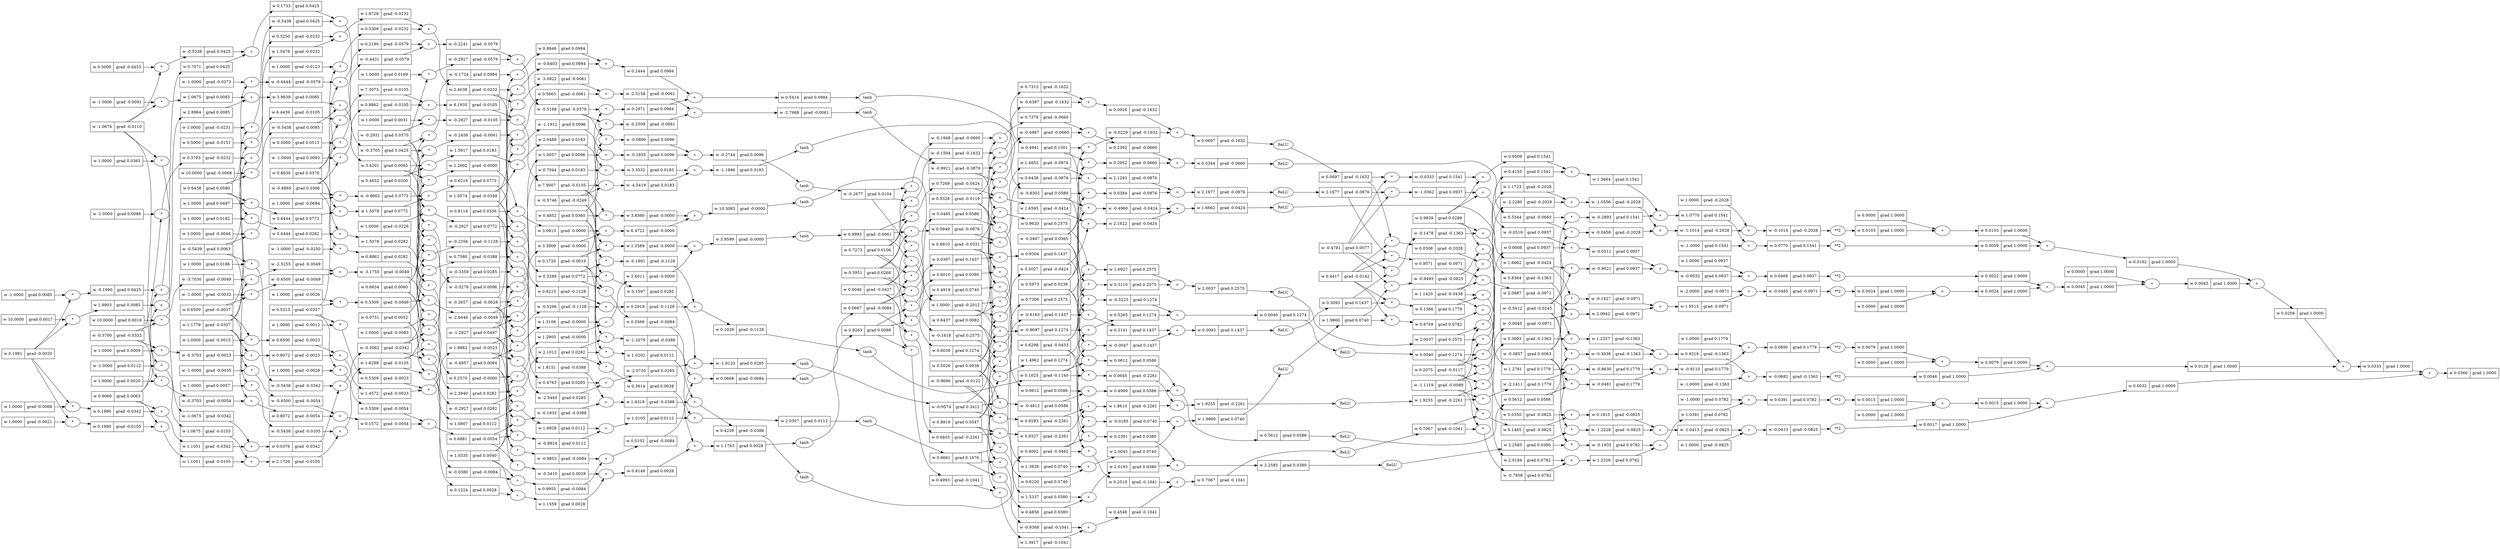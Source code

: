digraph {
	graph [rankdir=LR]
	2618411810928 [label="{ w 0.5026 | grad 0.0038 }" shape=record]
	2618411811072 [label="{ w 0.7273 | grad 0.0106 }" shape=record]
	2618411811216 [label="{ w 0.8919 | grad 0.0547 }" shape=record]
	2618415743424 [label="{ w 0.1025 | grad -0.1140 }" shape=record]
	"2618415743424tanh" [label=tanh]
	"2618415743424tanh" -> 2618415743424
	2618411811312 [label="{ w 0.6298 | grad -0.0433 }" shape=record]
	2618415743520 [label="{ w 1.9255 | grad -0.2261 }" shape=record]
	"2618415743520+" [label="+"]
	"2618415743520+" -> 2618415743520
	2618411811408 [label="{ w -0.9696 | grad -0.0122 }" shape=record]
	2618411811552 [label="{ w 0.6046 | grad -0.0427 }" shape=record]
	2618411811696 [label="{ w 0.8910 | grad -0.0331 }" shape=record]
	2618411811792 [label="{ w -0.0467 | grad 0.0365 }" shape=record]
	2618415744144 [label="{ w 0.5309 | grad -0.0023 }" shape=record]
	"2618415744144*" [label="*"]
	"2618415744144*" -> 2618415744144
	2618415285584 [label="{ w -0.2927 | grad -0.0105 }" shape=record]
	"2618415285584*" [label="*"]
	"2618415285584*" -> 2618415285584
	2618415744384 [label="{ w 1.0000 | grad -0.0015 }" shape=record]
	2618411812320 [label="{ w 0.6437 | grad 0.0082 }" shape=record]
	2618415744528 [label="{ w 0.0403 | grad -0.2261 }" shape=record]
	"2618415744528*" [label="*"]
	"2618415744528*" -> 2618415744528
	2618411812464 [label="{ w 0.5951 | grad 0.0268 }" shape=record]
	2618415744624 [label="{ w 0.0645 | grad -0.2261 }" shape=record]
	"2618415744624*" [label="*"]
	"2618415744624*" -> 2618415744624
	2618415285920 [label="{ w 1.0000 | grad 0.0031 }" shape=record]
	2618415744816 [label="{ w 1.0000 | grad 0.0009 }" shape=record]
	2618415286112 [label="{ w 10.0000 | grad 0.0017 }" shape=record]
	2618415286208 [label="{ w 1.9903 | grad 0.0085 }" shape=record]
	"2618415286208*" [label="*"]
	"2618415286208*" -> 2618415286208
	2618415744960 [label="{ w 1.0000 | grad -0.0012 }" shape=record]
	2618415286448 [label="{ w 2.8964 | grad 0.0085 }" shape=record]
	"2618415286448+" [label="+"]
	"2618415286448+" -> 2618415286448
	2618415745248 [label="{ w 1.5078 | grad 0.0772 }" shape=record]
	"2618415745248+" [label="+"]
	"2618415745248+" -> 2618415745248
	2618415745296 [label="{ w -0.3703 | grad -0.0023 }" shape=record]
	"2618415745296*" [label="*"]
	"2618415745296*" -> 2618415745296
	2618415286688 [label="{ w -1.0000 | grad -0.0091 }" shape=record]
	2618415286784 [label="{ w 1.0675 | grad 0.0085 }" shape=record]
	"2618415286784*" [label="*"]
	"2618415286784*" -> 2618415286784
	2618415745632 [label="{ w 0.3093 | grad 0.1437 }" shape=record]
	"2618415745632ReLU" [label=ReLU]
	"2618415745632ReLU" -> 2618415745632
	2618415287024 [label="{ w 3.9639 | grad 0.0085 }" shape=record]
	"2618415287024+" [label="+"]
	"2618415287024+" -> 2618415287024
	2618411813664 [label="{ w 1.0574 | grad -0.0349 }" shape=record]
	2618411813760 [label="{ w -0.5746 | grad -0.0249 }" shape=record]
	2618411813856 [label="{ w -0.2657 | grad -0.0628 }" shape=record]
	2618415287264 [label="{ w 1.0000 | grad -0.0046 }" shape=record]
	2618415287360 [label="{ w -0.5438 | grad 0.0085 }" shape=record]
	"2618415287360*" [label="*"]
	"2618415287360*" -> 2618415287360
	2618411814000 [label="{ w 0.4652 | grad 0.0200 }" shape=record]
	2618411814144 [label="{ w 0.8118 | grad 0.0336 }" shape=record]
	2618415746304 [label="{ w 0.1990 | grad -0.0342 }" shape=record]
	"2618415746304*" [label="*"]
	"2618415746304*" -> 2618415746304
	2618415287648 [label="{ w 7.9007 | grad -0.0105 }" shape=record]
	"2618415287648+" [label="+"]
	"2618415287648+" -> 2618415287648
	2618411814240 [label="{ w 0.4852 | grad 0.0360 }" shape=record]
	2618411814336 [label="{ w -1.2827 | grad 0.0497 }" shape=record]
	2618415287744 [label="{ w -0.1427 | grad -0.0971 }" shape=record]
	"2618415287744*" [label="*"]
	"2618415287744*" -> 2618415287744
	2618415746544 [label="{ w 0.6881 | grad -0.0054 }" shape=record]
	"2618415746544+" [label="+"]
	"2618415746544+" -> 2618415746544
	2618411814480 [label="{ w 0.6634 | grad 0.0060 }" shape=record]
	2618415746736 [label="{ w 2.1012 | grad 0.0282 }" shape=record]
	"2618415746736+" [label="+"]
	"2618415746736+" -> 2618415746736
	2618411814624 [label="{ w 1.0335 | grad 0.0040 }" shape=record]
	2618415288080 [label="{ w 2.0942 | grad -0.0971 }" shape=record]
	"2618415288080+" [label="+"]
	"2618415288080+" -> 2618415288080
	2618411814720 [label="{ w 0.1720 | grad -0.0019 }" shape=record]
	2618411814816 [label="{ w -0.4957 | grad 0.0084 }" shape=record]
	2618415288368 [label="{ w -0.0045 | grad -0.0971 }" shape=record]
	"2618415288368*" [label="*"]
	"2618415288368*" -> 2618415288368
	2618415747168 [label="{ w 0.3141 | grad 0.1437 }" shape=record]
	"2618415747168+" [label="+"]
	"2618415747168+" -> 2618415747168
	2618415747312 [label="{ w -1.0675 | grad -0.0342 }" shape=record]
	"2618415747312*" [label="*"]
	"2618415747312*" -> 2618415747312
	2618415288704 [label="{ w 2.0987 | grad -0.0971 }" shape=record]
	"2618415288704+" [label="+"]
	"2618415288704+" -> 2618415288704
	2618415747456 [label="{ w 1.1051 | grad -0.0342 }" shape=record]
	"2618415747456+" [label="+"]
	"2618415747456+" -> 2618415747456
	2618415747696 [label="{ w -0.9853 | grad -0.0084 }" shape=record]
	"2618415747696*" [label="*"]
	"2618415747696*" -> 2618415747696
	2618415289088 [label="{ w 0.9571 | grad -0.0971 }" shape=record]
	"2618415289088*" [label="*"]
	"2618415289088*" -> 2618415289088
	2618415747840 [label="{ w 1.5078 | grad 0.0282 }" shape=record]
	"2618415747840+" [label="+"]
	"2618415747840+" -> 2618415747840
	2618415289136 [label="{ w 0.2919 | grad -0.1128 }" shape=record]
	"2618415289136+" [label="+"]
	"2618415289136+" -> 2618415289136
	2618411815824 [label="{ w 0.1991 | grad -0.0020 }" shape=record]
	2618415780752 [label="{ w 0.0162 | grad 1.0000 }" shape=record]
	"2618415780752+" [label="+"]
	"2618415780752+" -> 2618415780752
	2618415748080 [label="{ w 0.9955 | grad -0.0084 }" shape=record]
	"2618415748080+" [label="+"]
	"2618415748080+" -> 2618415748080
	2618415780848 [label="{ w 1.0000 | grad 0.1779 }" shape=record]
	2618411815968 [label="{ w -1.0674 | grad -0.0110 }" shape=record]
	2618415780896 [label="{ w 0.0079 | grad 1.0000 }" shape=record]
	"2618415780896**2" [label="**2"]
	"2618415780896**2" -> 2618415780896
	2618415977600 [label="{ w 0.5309 | grad -0.0049 }" shape=record]
	"2618415977600*" [label="*"]
	"2618415977600*" -> 2618415977600
	2618411816064 [label="{ w -0.5439 | grad 0.0063 }" shape=record]
	2618415977648 [label="{ w 1.0000 | grad -0.0026 }" shape=record]
	2618415977792 [label="{ w 7.3073 | grad -0.0105 }" shape=record]
	"2618415977792+" [label="+"]
	"2618415977792+" -> 2618415977792
	2618415781280 [label="{ w -0.1014 | grad -0.2028 }" shape=record]
	"2618415781280+" [label="+"]
	"2618415781280+" -> 2618415781280
	2618415289760 [label="{ w -0.1594 | grad -0.1632 }" shape=record]
	"2618415289760*" [label="*"]
	"2618415289760*" -> 2618415289760
	2618415781328 [label="{ w 0.0045 | grad 1.0000 }" shape=record]
	"2618415781328+" [label="+"]
	"2618415781328+" -> 2618415781328
	2618415289856 [label="{ w 0.7313 | grad -0.1632 }" shape=record]
	"2618415289856+" [label="+"]
	"2618415289856+" -> 2618415289856
	2618415289904 [label="{ w -0.1891 | grad -0.1128 }" shape=record]
	"2618415289904*" [label="*"]
	"2618415289904*" -> 2618415289904
	2618415781520 [label="{ w 1.0000 | grad -0.2028 }" shape=record]
	2618415978176 [label="{ w -0.6500 | grad -0.0049 }" shape=record]
	"2618415978176*" [label="*"]
	"2618415978176*" -> 2618415978176
	2618415290192 [label="{ w -0.6387 | grad -0.1632 }" shape=record]
	"2618415290192*" [label="*"]
	"2618415290192*" -> 2618415290192
	2618415781760 [label="{ w 1.0391 | grad 0.0782 }" shape=record]
	"2618415781760+" [label="+"]
	"2618415781760+" -> 2618415781760
	2618415978416 [label="{ w 10.0000 | grad -0.0068 }" shape=record]
	2618415290288 [label="{ w 0.0926 | grad -0.1632 }" shape=record]
	"2618415290288+" [label="+"]
	"2618415290288+" -> 2618415290288
	2618415978464 [label="{ w -1.0000 | grad -0.0032 }" shape=record]
	2618415749136 [label="{ w -0.5062 | grad -0.0342 }" shape=record]
	"2618415749136+" [label="+"]
	"2618415749136+" -> 2618415749136
	2618415781904 [label="{ w -0.9493 | grad -0.0825 }" shape=record]
	"2618415781904*" [label="*"]
	"2618415781904*" -> 2618415781904
	2618415749184 [label="{ w 1.0000 | grad -0.0083 }" shape=record]
	2618415978752 [label="{ w 6.4439 | grad -0.0105 }" shape=record]
	"2618415978752*" [label="*"]
	"2618415978752*" -> 2618415978752
	2618415978848 [label="{ w -2.6446 | grad -0.0049 }" shape=record]
	"2618415978848+" [label="+"]
	"2618415978848+" -> 2618415978848
	2618415749568 [label="{ w 1.0000 | grad 0.0365 }" shape=record]
	2618415978992 [label="{ w 0.8862 | grad -0.0105 }" shape=record]
	"2618415978992*" [label="*"]
	"2618415978992*" -> 2618415978992
	2618415782384 [label="{ w 0.1815 | grad -0.0825 }" shape=record]
	"2618415782384+" [label="+"]
	"2618415782384+" -> 2618415782384
	2618415290912 [label="{ w -0.0229 | grad -0.1632 }" shape=record]
	"2618415290912*" [label="*"]
	"2618415290912*" -> 2618415290912
	2618415749664 [label="{ w 0.3614 | grad 0.0028 }" shape=record]
	"2618415749664*" [label="*"]
	"2618415749664*" -> 2618415749664
	2618415979088 [label="{ w -1.0000 | grad 0.0093 }" shape=record]
	2618415291008 [label="{ w 0.0697 | grad -0.1632 }" shape=record]
	"2618415291008+" [label="+"]
	"2618415291008+" -> 2618415291008
	2618415782528 [label="{ w 0.0000 | grad 1.0000 }" shape=record]
	2618415291152 [label="{ w 0.0697 | grad -0.1632 }" shape=record]
	"2618415291152ReLU" [label=ReLU]
	"2618415291152ReLU" -> 2618415291152
	2618415291344 [label="{ w 0.2570 | grad -0.0000 }" shape=record]
	"2618415291344*" [label="*"]
	"2618415291344*" -> 2618415291344
	2618415782864 [label="{ w 0.0000 | grad 1.0000 }" shape=record]
	2618415750096 [label="{ w 0.1224 | grad 0.0028 }" shape=record]
	"2618415750096*" [label="*"]
	"2618415750096*" -> 2618415750096
	2618415782960 [label="{ w -1.0000 | grad 0.1541 }" shape=record]
	2618415291584 [label="{ w 1.2905 | grad -0.0000 }" shape=record]
	"2618415291584+" [label="+"]
	"2618415291584+" -> 2618415291584
	2618415783296 [label="{ w 0.0103 | grad 1.0000 }" shape=record]
	"2618415783296+" [label="+"]
	"2618415783296+" -> 2618415783296
	2618415291824 [label="{ w 1.3106 | grad -0.0000 }" shape=record]
	"2618415291824*" [label="*"]
	"2618415291824*" -> 2618415291824
	2618415783344 [label="{ w 0.0103 | grad 1.0000 }" shape=record]
	"2618415783344**2" [label="**2"]
	"2618415783344**2" -> 2618415783344
	2618415750576 [label="{ w 1.0000 | grad -0.0684 }" shape=record]
	2618415750768 [label="{ w 0.3289 | grad 0.0772 }" shape=record]
	"2618415750768+" [label="+"]
	"2618415750768+" -> 2618415750768
	2618415292064 [label="{ w 2.6011 | grad -0.0000 }" shape=record]
	"2618415292064+" [label="+"]
	"2618415292064+" -> 2618415292064
	2618415783584 [label="{ w -0.7858 | grad 0.0782 }" shape=record]
	"2618415783584*" [label="*"]
	"2618415783584*" -> 2618415783584
	2618415750912 [label="{ w -1.0000 | grad -0.0250 }" shape=record]
	2618415783728 [label="{ w -0.1935 | grad 0.0782 }" shape=record]
	"2618415783728*" [label="*"]
	"2618415783728*" -> 2618415783728
	2618415292304 [label="{ w 1.3589 | grad -0.0000 }" shape=record]
	"2618415292304*" [label="*"]
	"2618415292304*" -> 2618415292304
	2618415751056 [label="{ w 0.8862 | grad 0.0282 }" shape=record]
	"2618415751056*" [label="*"]
	"2618415751056*" -> 2618415751056
	2618415783920 [label="{ w 1.2326 | grad 0.0782 }" shape=record]
	"2618415783920+" [label="+"]
	"2618415783920+" -> 2618415783920
	2618415292544 [label="{ w 3.9599 | grad -0.0000 }" shape=record]
	"2618415292544+" [label="+"]
	"2618415292544+" -> 2618415292544
	2618415784112 [label="{ w 0.1465 | grad -0.0825 }" shape=record]
	"2618415784112*" [label="*"]
	"2618415784112*" -> 2618415784112
	2618415292688 [label="{ w 0.9993 | grad -0.0061 }" shape=record]
	"2618415292688tanh" [label=tanh]
	"2618415292688tanh" -> 2618415292688
	2618415751440 [label="{ w -0.3410 | grad 0.0028 }" shape=record]
	"2618415751440*" [label="*"]
	"2618415751440*" -> 2618415751440
	2618415751584 [label="{ w 1.0000 | grad -0.0068 }" shape=record]
	2618415751680 [label="{ w -0.0047 | grad 0.1437 }" shape=record]
	"2618415751680*" [label="*"]
	"2618415751680*" -> 2618415751680
	2618415293024 [label="{ w 2.2692 | grad -0.0000 }" shape=record]
	"2618415293024*" [label="*"]
	"2618415293024*" -> 2618415293024
	2618415751824 [label="{ w 0.9283 | grad -0.2261 }" shape=record]
	"2618415751824*" [label="*"]
	"2618415751824*" -> 2618415751824
	2618415751968 [label="{ w 0.6500 | grad -0.0023 }" shape=record]
	"2618415751968*" [label="*"]
	"2618415751968*" -> 2618415751968
	2618415293264 [label="{ w 3.0813 | grad -0.0000 }" shape=record]
	"2618415293264+" [label="+"]
	"2618415293264+" -> 2618415293264
	2618415752112 [label="{ w 0.8072 | grad -0.0023 }" shape=record]
	"2618415752112+" [label="+"]
	"2618415752112+" -> 2618415752112
	2618415293504 [label="{ w 3.3909 | grad -0.0000 }" shape=record]
	"2618415293504*" [label="*"]
	"2618415293504*" -> 2618415293504
	2618415293744 [label="{ w 6.4722 | grad -0.0000 }" shape=record]
	"2618415293744+" [label="+"]
	"2618415293744+" -> 2618415293744
	2618415293984 [label="{ w 3.8360 | grad -0.0000 }" shape=record]
	"2618415293984*" [label="*"]
	"2618415293984*" -> 2618415293984
	2618415294224 [label="{ w 10.3083 | grad -0.0000 }" shape=record]
	"2618415294224+" [label="+"]
	"2618415294224+" -> 2618415294224
	2618415753024 [label="{ w 0.9327 | grad -0.2261 }" shape=record]
	"2618415753024+" [label="+"]
	"2618415753024+" -> 2618415753024
	2618415294368 [label="{ w 1.0000 | grad -0.2012 }" shape=record]
	"2618415294368tanh" [label=tanh]
	"2618415294368tanh" -> 2618415294368
	2618415753312 [label="{ w 0.0102 | grad -0.0084 }" shape=record]
	"2618415753312+" [label="+"]
	"2618415753312+" -> 2618415753312
	2618415294704 [label="{ w 1.5917 | grad 0.0183 }" shape=record]
	"2618415294704*" [label="*"]
	"2618415294704*" -> 2618415294704
	2618415753456 [label="{ w -0.8862 | grad 0.0772 }" shape=record]
	"2618415753456*" [label="*"]
	"2618415753456*" -> 2618415753456
	2618415753552 [label="{ w 0.1028 | grad -0.1128 }" shape=record]
	"2618415753552+" [label="+"]
	"2618415753552+" -> 2618415753552
	2618415294944 [label="{ w 2.6488 | grad 0.0183 }" shape=record]
	"2618415294944+" [label="+"]
	"2618415294944+" -> 2618415294944
	2618415983120 [label="{ w 8.1935 | grad -0.0105 }" shape=record]
	"2618415983120+" [label="+"]
	"2618415983120+" -> 2618415983120
	2618415753744 [label="{ w 0.0376 | grad -0.0342 }" shape=record]
	"2618415753744+" [label="+"]
	"2618415753744+" -> 2618415753744
	2618415753888 [label="{ w 1.0000 | grad 0.0497 }" shape=record]
	2618415295184 [label="{ w 0.7044 | grad 0.0183 }" shape=record]
	"2618415295184*" [label="*"]
	"2618415295184*" -> 2618415295184
	2618415754080 [label="{ w 1.0000 | grad -0.0226 }" shape=record]
	2618415754128 [label="{ w -0.5438 | grad -0.0342 }" shape=record]
	"2618415754128*" [label="*"]
	"2618415754128*" -> 2618415754128
	2618415295424 [label="{ w 3.3532 | grad 0.0183 }" shape=record]
	"2618415295424+" [label="+"]
	"2618415295424+" -> 2618415295424
	2618415983696 [label="{ w -3.7030 | grad -0.0049 }" shape=record]
	"2618415983696*" [label="*"]
	"2618415983696*" -> 2618415983696
	2618415295664 [label="{ w -4.5419 | grad 0.0183 }" shape=record]
	"2618415295664*" [label="*"]
	"2618415295664*" -> 2618415295664
	2618411822304 [label="{ w 0.9060 | grad 0.0063 }" shape=record]
	2618415754512 [label="{ w -0.6163 | grad 0.1437 }" shape=record]
	"2618415754512*" [label="*"]
	"2618415754512*" -> 2618415754512
	2618411822448 [label="{ w -0.3700 | grad -0.0332 }" shape=record]
	2618415754608 [label="{ w 1.4572 | grad -0.0023 }" shape=record]
	"2618415754608+" [label="+"]
	"2618415754608+" -> 2618415754608
	2618415295904 [label="{ w -1.1886 | grad 0.0183 }" shape=record]
	"2618415295904+" [label="+"]
	"2618415295904+" -> 2618415295904
	2618415754656 [label="{ w -0.2927 | grad 0.0772 }" shape=record]
	"2618415754656*" [label="*"]
	"2618415754656*" -> 2618415754656
	2618415754704 [label="{ w 0.6444 | grad 0.0772 }" shape=record]
	"2618415754704*" [label="*"]
	"2618415754704*" -> 2618415754704
	2618411822592 [label="{ w 0.6500 | grad -0.0037 }" shape=record]
	2618415296048 [label="{ w -0.8302 | grad 0.0589 }" shape=record]
	"2618415296048tanh" [label=tanh]
	"2618415296048tanh" -> 2618415296048
	2618415754800 [label="{ w 1.0000 | grad 0.0186 }" shape=record]
	2618411822688 [label="{ w 0.5313 | grad -0.0357 }" shape=record]
	2618411822784 [label="{ w 1.1779 | grad -0.0357 }" shape=record]
	2618415984368 [label="{ w -2.5255 | grad -0.0049 }" shape=record]
	"2618415984368+" [label="+"]
	"2618415984368+" -> 2618415984368
	2618415296288 [label="{ w 2.0045 | grad 0.0740 }" shape=record]
	"2618415296288+" [label="+"]
	"2618415296288+" -> 2618415296288
	2618411822928 [label="{ w 0.6438 | grad 0.0580 }" shape=record]
	2618415984512 [label="{ w -3.1755 | grad -0.0049 }" shape=record]
	"2618415984512+" [label="+"]
	"2618415984512+" -> 2618415984512
	2618411823072 [label="{ w -0.8865 | grad 0.0306 }" shape=record]
	2618411823168 [label="{ w -0.2931 | grad 0.0370 }" shape=record]
	2618415984752 [label="{ w 10.0000 | grad 0.0018 }" shape=record]
	2618415296624 [label="{ w 1.9860 | grad 0.0740 }" shape=record]
	"2618415296624ReLU" [label=ReLU]
	"2618415296624ReLU" -> 2618415296624
	2618411823264 [label="{ w 0.8630 | grad 0.0370 }" shape=record]
	2618415755424 [label="{ w -0.2927 | grad 0.0282 }" shape=record]
	"2618415755424*" [label="*"]
	"2618415755424*" -> 2618415755424
	2618415296720 [label="{ w 0.4993 | grad -0.1041 }" shape=record]
	"2618415296720*" [label="*"]
	"2618415296720*" -> 2618415296720
	2618415755568 [label="{ w 1.1559 | grad 0.0028 }" shape=record]
	"2618415755568+" [label="+"]
	"2618415755568+" -> 2618415755568
	2618415984992 [label="{ w 3.4201 | grad 0.0085 }" shape=record]
	"2618415984992+" [label="+"]
	"2618415984992+" -> 2618415984992
	2618415296960 [label="{ w 0.4548 | grad -0.1041 }" shape=record]
	"2618415296960+" [label="+"]
	"2618415296960+" -> 2618415296960
	2618415297200 [label="{ w 0.2519 | grad -0.1041 }" shape=record]
	"2618415297200*" [label="*"]
	"2618415297200*" -> 2618415297200
	2618415756144 [label="{ w -0.0380 | grad -0.0084 }" shape=record]
	"2618415756144*" [label="*"]
	"2618415756144*" -> 2618415756144
	2618415756240 [label="{ w 0.8149 | grad 0.0028 }" shape=record]
	"2618415756240+" [label="+"]
	"2618415756240+" -> 2618415756240
	2618415789248 [label="{ w 0.2391 | grad 0.0380 }" shape=record]
	"2618415789248*" [label="*"]
	"2618415789248*" -> 2618415789248
	2618415756528 [label="{ w 1.9882 | grad -0.0023 }" shape=record]
	"2618415756528+" [label="+"]
	"2618415756528+" -> 2618415756528
	2618415297776 [label="{ w 1.5337 | grad 0.0380 }" shape=record]
	"2618415297776+" [label="+"]
	"2618415297776+" -> 2618415297776
	2618411824464 [label="{ w 0.0751 | grad 0.0052 }" shape=record]
	2618415297968 [label="{ w 0.6220 | grad 0.0740 }" shape=record]
	"2618415297968*" [label="*"]
	"2618415297968*" -> 2618415297968
	2618415789536 [label="{ w -1.0000 | grad -0.1363 }" shape=record]
	2618415756816 [label="{ w 0.6216 | grad 0.0772 }" shape=record]
	"2618415756816+" [label="+"]
	"2618415756816+" -> 2618415756816
	2618415756864 [label="{ w 1.8610 | grad -0.2261 }" shape=record]
	"2618415756864+" [label="+"]
	"2618415756864+" -> 2618415756864
	2618415298208 [label="{ w 1.9860 | grad 0.0740 }" shape=record]
	"2618415298208+" [label="+"]
	"2618415298208+" -> 2618415298208
	2618415789872 [label="{ w -0.0682 | grad -0.1363 }" shape=record]
	"2618415789872+" [label="+"]
	"2618415789872+" -> 2618415789872
	2618415789920 [label="{ w 0.0079 | grad 1.0000 }" shape=record]
	"2618415789920+" [label="+"]
	"2618415789920+" -> 2618415789920
	2618415298448 [label="{ w -0.0185 | grad 0.0740 }" shape=record]
	"2618415298448*" [label="*"]
	"2618415298448*" -> 2618415298448
	2618415790016 [label="{ w 0.0770 | grad 0.1541 }" shape=record]
	"2618415790016+" [label="+"]
	"2618415790016+" -> 2618415790016
	2618415790112 [label="{ w 0.0059 | grad 1.0000 }" shape=record]
	"2618415790112**2" [label="**2"]
	"2618415790112**2" -> 2618415790112
	2618415298640 [label="{ w 1.3917 | grad -0.1041 }" shape=record]
	"2618415298640+" [label="+"]
	"2618415298640+" -> 2618415298640
	2618415298880 [label="{ w -0.9368 | grad -0.1041 }" shape=record]
	"2618415298880*" [label="*"]
	"2618415298880*" -> 2618415298880
	2618415299120 [label="{ w 0.7067 | grad -0.1041 }" shape=record]
	"2618415299120+" [label="+"]
	"2618415299120+" -> 2618415299120
	2618415790640 [label="{ w 2.0184 | grad 0.0782 }" shape=record]
	"2618415790640+" [label="+"]
	"2618415790640+" -> 2618415790640
	2618415790736 [label="{ w 0.0350 | grad -0.0825 }" shape=record]
	"2618415790736+" [label="+"]
	"2618415790736+" -> 2618415790736
	2618415299216 [label="{ w 0.7067 | grad -0.1041 }" shape=record]
	"2618415299216ReLU" [label=ReLU]
	"2618415299216ReLU" -> 2618415299216
	2618415790928 [label="{ w 2.2585 | grad 0.0380 }" shape=record]
	"2618415790928+" [label="+"]
	"2618415790928+" -> 2618415790928
	2618415299456 [label="{ w 0.6010 | grad 0.0380 }" shape=record]
	"2618415299456*" [label="*"]
	"2618415299456*" -> 2618415299456
	2618415791024 [label="{ w 2.2585 | grad 0.0380 }" shape=record]
	"2618415791024ReLU" [label=ReLU]
	"2618415791024ReLU" -> 2618415791024
	2618415987728 [label="{ w 2.0193 | grad 0.0380 }" shape=record]
	"2618415987728+" [label="+"]
	"2618415987728+" -> 2618415987728
	2618415758352 [label="{ w 2.3940 | grad 0.0282 }" shape=record]
	"2618415758352+" [label="+"]
	"2618415758352+" -> 2618415758352
	2618415299744 [label="{ w 0.5949 | grad -0.0876 }" shape=record]
	"2618415299744*" [label="*"]
	"2618415299744*" -> 2618415299744
	2618415791360 [label="{ w 0.0890 | grad 0.1779 }" shape=record]
	"2618415791360+" [label="+"]
	"2618415791360+" -> 2618415791360
	2618415987968 [label="{ w 0.4856 | grad 0.0380 }" shape=record]
	"2618415987968*" [label="*"]
	"2618415987968*" -> 2618415987968
	2618415299984 [label="{ w 1.4855 | grad -0.0876 }" shape=record]
	"2618415299984+" [label="+"]
	"2618415299984+" -> 2618415299984
	2618415758736 [label="{ w 0.6444 | grad 0.0282 }" shape=record]
	"2618415758736*" [label="*"]
	"2618415758736*" -> 2618415758736
	2618415758832 [label="{ w 0.3093 | grad 0.1437 }" shape=record]
	"2618415758832+" [label="+"]
	"2618415758832+" -> 2618415758832
	2618415758880 [label="{ w 0.0397 | grad 0.1437 }" shape=record]
	"2618415758880*" [label="*"]
	"2618415758880*" -> 2618415758880
	2618415300224 [label="{ w 0.6438 | grad -0.0876 }" shape=record]
	"2618415300224*" [label="*"]
	"2618415300224*" -> 2618415300224
	2618415759168 [label="{ w 1.0000 | grad 0.0182 }" shape=record]
	2618415300464 [label="{ w 2.1293 | grad -0.0876 }" shape=record]
	"2618415300464+" [label="+"]
	"2618415300464+" -> 2618415300464
	2618415759264 [label="{ w 0.9304 | grad 0.1437 }" shape=record]
	"2618415759264+" [label="+"]
	"2618415759264+" -> 2618415759264
	2618415792080 [label="{ w 0.8769 | grad 0.0782 }" shape=record]
	"2618415792080*" [label="*"]
	"2618415792080*" -> 2618415792080
	2618415693888 [label="{ w -0.0889 | grad 0.0096 }" shape=record]
	"2618415693888*" [label="*"]
	"2618415693888*" -> 2618415693888
	2618415071392 [label="{ w 0.0384 | grad -0.0876 }" shape=record]
	"2618415071392*" [label="*"]
	"2618415071392*" -> 2618415071392
	2618415988944 [label="{ w 1.0000 | grad -0.0028 }" shape=record]
	2618415694128 [label="{ w -0.2744 | grad 0.0096 }" shape=record]
	"2618415694128+" [label="+"]
	"2618415694128+" -> 2618415694128
	2618415989040 [label="{ w 0.5309 | grad -0.0054 }" shape=record]
	"2618415989040*" [label="*"]
	"2618415989040*" -> 2618415989040
	2618415071632 [label="{ w 2.1677 | grad -0.0876 }" shape=record]
	"2618415071632+" [label="+"]
	"2618415071632+" -> 2618415071632
	2618415694272 [label="{ w -0.2677 | grad 0.0104 }" shape=record]
	"2618415694272tanh" [label=tanh]
	"2618415694272tanh" -> 2618415694272
	2618415071728 [label="{ w 2.1677 | grad -0.0876 }" shape=record]
	"2618415071728ReLU" [label=ReLU]
	"2618415071728ReLU" -> 2618415071728
	2618415989424 [label="{ w -0.1478 | grad -0.1363 }" shape=record]
	"2618415989424*" [label="*"]
	"2618415989424*" -> 2618415989424
	2618415989472 [label="{ w 2.1726 | grad -0.0105 }" shape=record]
	"2618415989472+" [label="+"]
	"2618415989472+" -> 2618415989472
	2618415694608 [label="{ w -0.2458 | grad -0.0061 }" shape=record]
	"2618415694608*" [label="*"]
	"2618415694608*" -> 2618415694608
	2618415072064 [label="{ w 0.6038 | grad 0.1274 }" shape=record]
	"2618415072064*" [label="*"]
	"2618415072064*" -> 2618415072064
	2618415694848 [label="{ w 0.5663 | grad -0.0061 }" shape=record]
	"2618415694848+" [label="+"]
	"2618415694848+" -> 2618415694848
	2618415072304 [label="{ w 1.4962 | grad 0.1274 }" shape=record]
	"2618415072304+" [label="+"]
	"2618415072304+" -> 2618415072304
	2618415695088 [label="{ w -3.0822 | grad -0.0061 }" shape=record]
	"2618415695088*" [label="*"]
	"2618415695088*" -> 2618415695088
	2618415990000 [label="{ w -0.9110 | grad 0.1779 }" shape=record]
	"2618415990000+" [label="+"]
	"2618415990000+" -> 2618415990000
	2618415072544 [label="{ w -0.9697 | grad 0.1274 }" shape=record]
	"2618415072544*" [label="*"]
	"2618415072544*" -> 2618415072544
	2618415990192 [label="{ w 1.0675 | grad -0.0105 }" shape=record]
	"2618415990192*" [label="*"]
	"2618415990192*" -> 2618415990192
	2618415695328 [label="{ w -2.5158 | grad -0.0061 }" shape=record]
	"2618415695328+" [label="+"]
	"2618415695328+" -> 2618415695328
	2618415072784 [label="{ w 0.5265 | grad 0.1274 }" shape=record]
	"2618415072784+" [label="+"]
	"2618415072784+" -> 2618415072784
	2618415695568 [label="{ w -0.2509 | grad -0.0061 }" shape=record]
	"2618415695568*" [label="*"]
	"2618415695568*" -> 2618415695568
	2618415073024 [label="{ w -0.5225 | grad 0.1274 }" shape=record]
	"2618415073024*" [label="*"]
	"2618415073024*" -> 2618415073024
	2618415990528 [label="{ w 1.1051 | grad -0.0105 }" shape=record]
	"2618415990528+" [label="+"]
	"2618415990528+" -> 2618415990528
	2618415695808 [label="{ w -2.7668 | grad -0.0061 }" shape=record]
	"2618415695808+" [label="+"]
	"2618415695808+" -> 2618415695808
	2618415073264 [label="{ w 0.0040 | grad 0.1274 }" shape=record]
	"2618415073264+" [label="+"]
	"2618415073264+" -> 2618415073264
	2618415990768 [label="{ w -1.0000 | grad -0.0035 }" shape=record]
	2618415073360 [label="{ w 0.0040 | grad 0.1274 }" shape=record]
	"2618415073360ReLU" [label=ReLU]
	"2618415073360ReLU" -> 2618415073360
	2618415695952 [label="{ w -0.9921 | grad -0.3879 }" shape=record]
	"2618415695952tanh" [label=tanh]
	"2618415695952tanh" -> 2618415695952
	2618415073696 [label="{ w 0.7269 | grad -0.0424 }" shape=record]
	"2618415073696*" [label="*"]
	"2618415073696*" -> 2618415073696
	2618415696288 [label="{ w -0.1724 | grad 0.0984 }" shape=record]
	"2618415696288*" [label="*"]
	"2618415696288*" -> 2618415696288
	2618415073936 [label="{ w 1.6595 | grad -0.0424 }" shape=record]
	"2618415073936+" [label="+"]
	"2618415073936+" -> 2618415073936
	2618415696528 [label="{ w 0.8846 | grad 0.0984 }" shape=record]
	"2618415696528+" [label="+"]
	"2618415696528+" -> 2618415696528
	2618415991440 [label="{ w -0.8630 | grad 0.1779 }" shape=record]
	"2618415991440+" [label="+"]
	"2618415991440+" -> 2618415991440
	2618415074176 [label="{ w 0.5027 | grad -0.0424 }" shape=record]
	"2618415074176*" [label="*"]
	"2618415074176*" -> 2618415074176
	2618415696768 [label="{ w -0.6403 | grad 0.0984 }" shape=record]
	"2618415696768*" [label="*"]
	"2618415696768*" -> 2618415696768
	2618415074416 [label="{ w 2.1622 | grad -0.0424 }" shape=record]
	"2618415074416+" [label="+"]
	"2618415074416+" -> 2618415074416
	2618415697008 [label="{ w 0.2444 | grad 0.0984 }" shape=record]
	"2618415697008+" [label="+"]
	"2618415697008+" -> 2618415697008
	2618411011232 [label="{ w 0.2075 | grad -0.0117 }" shape=record]
	2618415991968 [label="{ w 0.1572 | grad -0.0054 }" shape=record]
	"2618415991968+" [label="+"]
	"2618415991968+" -> 2618415991968
	2618415074656 [label="{ w -0.4960 | grad -0.0424 }" shape=record]
	"2618415074656*" [label="*"]
	"2618415074656*" -> 2618415074656
	2618415697248 [label="{ w 0.2971 | grad 0.0984 }" shape=record]
	"2618415697248*" [label="*"]
	"2618415697248*" -> 2618415697248
	2618411011568 [label="{ w -0.5412 | grad -0.0245 }" shape=record]
	2618415074896 [label="{ w 1.6662 | grad -0.0424 }" shape=record]
	"2618415074896+" [label="+"]
	"2618415074896+" -> 2618415074896
	2618411011664 [label="{ w 1.1420 | grad -0.0438 }" shape=record]
	2618415697488 [label="{ w 0.5414 | grad 0.0984 }" shape=record]
	"2618415697488+" [label="+"]
	"2618415697488+" -> 2618415697488
	2618415992400 [label="{ w -2.1411 | grad 0.1779 }" shape=record]
	"2618415992400*" [label="*"]
	"2618415992400*" -> 2618415992400
	2618415074992 [label="{ w 1.6662 | grad -0.0424 }" shape=record]
	"2618415074992ReLU" [label=ReLU]
	"2618415074992ReLU" -> 2618415074992
	2618415697632 [label="{ w 0.4941 | grad 0.1301 }" shape=record]
	"2618415697632tanh" [label=tanh]
	"2618415697632tanh" -> 2618415697632
	2618415075136 [label="{ w 1.9515 | grad -0.0971 }" shape=record]
	"2618415075136+" [label="+"]
	"2618415075136+" -> 2618415075136
	2618415992688 [label="{ w -1.0000 | grad 0.0112 }" shape=record]
	2618415075184 [label="{ w -1.0000 | grad 0.0782 }" shape=record]
	2618415992784 [label="{ w -0.6500 | grad -0.0054 }" shape=record]
	"2618415992784*" [label="*"]
	"2618415992784*" -> 2618415992784
	2618415697920 [label="{ w 0.8263 | grad 0.0088 }" shape=record]
	"2618415697920tanh" [label=tanh]
	"2618415697920tanh" -> 2618415697920
	2618415075328 [label="{ w 0.0391 | grad 0.0782 }" shape=record]
	"2618415075328+" [label="+"]
	"2618415075328+" -> 2618415075328
	2618415698016 [label="{ w 1.1763 | grad 0.0028 }" shape=record]
	"2618415698016+" [label="+"]
	"2618415698016+" -> 2618415698016
	2618411012288 [label="{ w -0.4781 | grad 0.0077 }" shape=record]
	2618415075616 [label="{ w 0.0126 | grad 1.0000 }" shape=record]
	"2618415075616+" [label="+"]
	"2618415075616+" -> 2618415075616
	2618411012432 [label="{ w 0.9839 | grad 0.0289 }" shape=record]
	2618415698496 [label="{ w 1.0807 | grad 0.0112 }" shape=record]
	"2618415698496*" [label="*"]
	"2618415698496*" -> 2618415698496
	2618415076000 [label="{ w 1.3826 | grad 0.0740 }" shape=record]
	"2618415076000+" [label="+"]
	"2618415076000+" -> 2618415076000
	2618415698736 [label="{ w 1.0105 | grad 0.0112 }" shape=record]
	"2618415698736+" [label="+"]
	"2618415698736+" -> 2618415698736
	2618415076240 [label="{ w 0.4919 | grad 0.0740 }" shape=record]
	"2618415076240*" [label="*"]
	"2618415076240*" -> 2618415076240
	2618415698976 [label="{ w -0.8824 | grad 0.0112 }" shape=record]
	"2618415698976*" [label="*"]
	"2618415698976*" -> 2618415698976
	2618415764608 [label="{ w -2.0000 | grad -0.0971 }" shape=record]
	2618415076576 [label="{ w -1.0362 | grad 0.0937 }" shape=record]
	"2618415076576*" [label="*"]
	"2618415076576*" -> 2618415076576
	2618415764704 [label="{ w -1.0413 | grad -0.0825 }" shape=record]
	"2618415764704+" [label="+"]
	"2618415764704+" -> 2618415764704
	2618415764800 [label="{ w 1.0000 | grad 0.0937 }" shape=record]
	2618415764896 [label="{ w 0.0468 | grad 0.0937 }" shape=record]
	"2618415764896+" [label="+"]
	"2618415764896+" -> 2618415764896
	2618415699360 [label="{ w -0.1833 | grad -0.0388 }" shape=record]
	"2618415699360*" [label="*"]
	"2618415699360*" -> 2618415699360
	2618415076816 [label="{ w -0.0519 | grad 0.0937 }" shape=record]
	"2618415076816+" [label="+"]
	"2618415076816+" -> 2618415076816
	2618415765136 [label="{ w 0.0022 | grad 1.0000 }" shape=record]
	"2618415765136**2" [label="**2"]
	"2618415765136**2" -> 2618415765136
	2618415994512 [label="{ w 0.9318 | grad -0.1363 }" shape=record]
	"2618415994512+" [label="+"]
	"2618415994512+" -> 2618415994512
	2618415077056 [label="{ w 0.0008 | grad 0.0937 }" shape=record]
	"2618415077056*" [label="*"]
	"2618415077056*" -> 2618415077056
	2618415699696 [label="{ w 1.8928 | grad 0.0112 }" shape=record]
	"2618415699696+" [label="+"]
	"2618415699696+" -> 2618415699696
	2618415994608 [label="{ w 0.1990 | grad -0.0105 }" shape=record]
	"2618415994608*" [label="*"]
	"2618415994608*" -> 2618415994608
	2618415994704 [label="{ w 1.0000 | grad -0.0021 }" shape=record]
	2618415077296 [label="{ w -0.0511 | grad 0.0937 }" shape=record]
	"2618415077296+" [label="+"]
	"2618415077296+" -> 2618415077296
	2618415699936 [label="{ w 1.0202 | grad 0.0112 }" shape=record]
	"2618415699936*" [label="*"]
	"2618415699936*" -> 2618415699936
	2618415994896 [label="{ w 1.0000 | grad 0.0020 }" shape=record]
	2618415700080 [label="{ w 0.9661 | grad 0.1676 }" shape=record]
	"2618415700080tanh" [label=tanh]
	"2618415700080tanh" -> 2618415700080
	2618415994992 [label="{ w 0.8072 | grad -0.0054 }" shape=record]
	"2618415994992+" [label="+"]
	"2618415994992+" -> 2618415994992
	2618415077536 [label="{ w -0.9021 | grad 0.0937 }" shape=record]
	"2618415077536*" [label="*"]
	"2618415077536*" -> 2618415077536
	2618415700176 [label="{ w 2.0307 | grad 0.0112 }" shape=record]
	"2618415700176+" [label="+"]
	"2618415700176+" -> 2618415700176
	2618415077776 [label="{ w -0.9532 | grad 0.0937 }" shape=record]
	"2618415077776+" [label="+"]
	"2618415077776+" -> 2618415077776
	2618415995328 [label="{ w -0.3703 | grad -0.0054 }" shape=record]
	"2618415995328*" [label="*"]
	"2618415995328*" -> 2618415995328
	2618415700416 [label="{ w 1.8151 | grad -0.0388 }" shape=record]
	"2618415700416+" [label="+"]
	"2618415700416+" -> 2618415700416
	2618415078016 [label="{ w -1.0000 | grad 0.0085 }" shape=record]
	2618415995520 [label="{ w 1.6288 | grad -0.0105 }" shape=record]
	"2618415995520+" [label="+"]
	"2618415995520+" -> 2618415995520
	2618415700608 [label="{ w 0.7580 | grad -0.0388 }" shape=record]
	"2618415700608*" [label="*"]
	"2618415700608*" -> 2618415700608
	2618415078112 [label="{ w -0.1990 | grad 0.0425 }" shape=record]
	"2618415078112*" [label="*"]
	"2618415078112*" -> 2618415078112
	2618415766384 [label="{ w -1.2228 | grad -0.0825 }" shape=record]
	"2618415766384*" [label="*"]
	"2618415766384*" -> 2618415766384
	2618415700896 [label="{ w -0.1618 | grad 0.2575 }" shape=record]
	"2618415700896*" [label="*"]
	"2618415700896*" -> 2618415700896
	2618415995808 [label="{ w -0.0481 | grad 0.1779 }" shape=record]
	"2618415995808*" [label="*"]
	"2618415995808*" -> 2618415995808
	2618415078352 [label="{ w 0.7071 | grad 0.0425 }" shape=record]
	"2618415078352+" [label="+"]
	"2618415078352+" -> 2618415078352
	2618415766624 [label="{ w 0.0024 | grad 1.0000 }" shape=record]
	"2618415766624**2" [label="**2"]
	"2618415766624**2" -> 2618415766624
	2618415701136 [label="{ w 0.7306 | grad 0.2575 }" shape=record]
	"2618415701136+" [label="+"]
	"2618415701136+" -> 2618415701136
	2618415766720 [label="{ w 0.0024 | grad 1.0000 }" shape=record]
	"2618415766720+" [label="+"]
	"2618415766720+" -> 2618415766720
	2618415078592 [label="{ w 0.5000 | grad -0.0453 }" shape=record]
	2618415996144 [label="{ w -0.3038 | grad -0.1363 }" shape=record]
	"2618415996144*" [label="*"]
	"2618415996144*" -> 2618415996144
	2618415078688 [label="{ w -0.5338 | grad 0.0425 }" shape=record]
	"2618415078688*" [label="*"]
	"2618415078688*" -> 2618415078688
	2618415766864 [label="{ w 0.0000 | grad 1.0000 }" shape=record]
	2618415701376 [label="{ w 0.9620 | grad 0.2575 }" shape=record]
	"2618415701376*" [label="*"]
	"2618415701376*" -> 2618415701376
	2618415078928 [label="{ w 0.1733 | grad 0.0425 }" shape=record]
	"2618415078928+" [label="+"]
	"2618415078928+" -> 2618415078928
	2618415996480 [label="{ w 1.2357 | grad -0.1363 }" shape=record]
	"2618415996480+" [label="+"]
	"2618415996480+" -> 2618415996480
	2618415701616 [label="{ w 1.6927 | grad 0.2575 }" shape=record]
	"2618415701616+" [label="+"]
	"2618415701616+" -> 2618415701616
	2618415996576 [label="{ w 1.0000 | grad 0.0057 }" shape=record]
	2618415079168 [label="{ w 1.0000 | grad -0.0231 }" shape=record]
	2618415079264 [label="{ w -0.5438 | grad 0.0425 }" shape=record]
	"2618415079264*" [label="*"]
	"2618415079264*" -> 2618415079264
	2618415701856 [label="{ w 0.3110 | grad 0.2575 }" shape=record]
	"2618415701856*" [label="*"]
	"2618415701856*" -> 2618415701856
	2618415996864 [label="{ w -0.5438 | grad -0.0105 }" shape=record]
	"2618415996864*" [label="*"]
	"2618415996864*" -> 2618415996864
	2618415079504 [label="{ w -0.3705 | grad 0.0425 }" shape=record]
	"2618415079504+" [label="+"]
	"2618415079504+" -> 2618415079504
	2618415702096 [label="{ w 2.0037 | grad 0.2575 }" shape=record]
	"2618415702096+" [label="+"]
	"2618415702096+" -> 2618415702096
	2618415997056 [label="{ w 0.8364 | grad -0.1363 }" shape=record]
	"2618415997056+" [label="+"]
	"2618415997056+" -> 2618415997056
	2618415702192 [label="{ w 2.0037 | grad 0.2575 }" shape=record]
	"2618415702192ReLU" [label=ReLU]
	"2618415702192ReLU" -> 2618415702192
	2618415079744 [label="{ w -1.0000 | grad 0.0086 }" shape=record]
	2618415997296 [label="{ w 0.3993 | grad -0.1363 }" shape=record]
	"2618415997296*" [label="*"]
	"2618415997296*" -> 2618415997296
	2618415079840 [label="{ w 0.3703 | grad -0.0232 }" shape=record]
	"2618415079840*" [label="*"]
	"2618415079840*" -> 2618415079840
	2618415702528 [label="{ w -0.1948 | grad -0.0660 }" shape=record]
	"2618415702528*" [label="*"]
	"2618415702528*" -> 2618415702528
	2618415080080 [label="{ w 1.5478 | grad -0.0232 }" shape=record]
	"2618415080080+" [label="+"]
	"2618415080080+" -> 2618415080080
	2618415702768 [label="{ w 0.7379 | grad -0.0660 }" shape=record]
	"2618415702768+" [label="+"]
	"2618415702768+" -> 2618415702768
	2618192585504 [label="{ w -0.0857 | grad 0.0063 }" shape=record]
	2618415080320 [label="{ w 0.5000 | grad -0.0151 }" shape=record]
	2618415080416 [label="{ w 0.3250 | grad -0.0232 }" shape=record]
	"2618415080416*" [label="*"]
	"2618415080416*" -> 2618415080416
	2618415703008 [label="{ w -0.4987 | grad -0.0660 }" shape=record]
	"2618415703008*" [label="*"]
	"2618415703008*" -> 2618415703008
	2618415998064 [label="{ w -0.4812 | grad 0.0586 }" shape=record]
	"2618415998064*" [label="*"]
	"2618415998064*" -> 2618415998064
	2618415080656 [label="{ w 1.8728 | grad -0.0232 }" shape=record]
	"2618415080656+" [label="+"]
	"2618415080656+" -> 2618415080656
	2618415703248 [label="{ w 0.2392 | grad -0.0660 }" shape=record]
	"2618415703248+" [label="+"]
	"2618415703248+" -> 2618415703248
	2618415703488 [label="{ w 0.2952 | grad -0.0660 }" shape=record]
	"2618415703488*" [label="*"]
	"2618415703488*" -> 2618415703488
	2618415080896 [label="{ w 1.0000 | grad -0.0123 }" shape=record]
	2618415080992 [label="{ w 0.5309 | grad -0.0232 }" shape=record]
	"2618415080992*" [label="*"]
	"2618415080992*" -> 2618415080992
	2618415703728 [label="{ w 0.5344 | grad -0.0660 }" shape=record]
	"2618415703728+" [label="+"]
	"2618415703728+" -> 2618415703728
	2618415703824 [label="{ w 0.5344 | grad -0.0660 }" shape=record]
	"2618415703824ReLU" [label=ReLU]
	"2618415703824ReLU" -> 2618415703824
	2618415081232 [label="{ w 2.4038 | grad -0.0232 }" shape=record]
	"2618415081232+" [label="+"]
	"2618415081232+" -> 2618415081232
	2618415998736 [label="{ w 1.2781 | grad 0.1779 }" shape=record]
	"2618415998736+" [label="+"]
	"2618415998736+" -> 2618415998736
	2618415703968 [label="{ w 0.1597 | grad 0.0285 }" shape=record]
	"2618415703968*" [label="*"]
	"2618415703968*" -> 2618415703968
	2618415081472 [label="{ w -1.0000 | grad -0.0373 }" shape=record]
	2618415081568 [label="{ w -0.6444 | grad -0.0579 }" shape=record]
	"2618415081568*" [label="*"]
	"2618415081568*" -> 2618415081568
	2618415704352 [label="{ w -0.5296 | grad -0.1128 }" shape=record]
	"2618415704352*" [label="*"]
	"2618415704352*" -> 2618415704352
	2618415081808 [label="{ w 0.2190 | grad -0.0579 }" shape=record]
	"2618415081808+" [label="+"]
	"2618415081808+" -> 2618415081808
	2618415704592 [label="{ w 0.8215 | grad -0.1128 }" shape=record]
	"2618415704592+" [label="+"]
	"2618415704592+" -> 2618415704592
	2618415082048 [label="{ w 0.5000 | grad 0.0513 }" shape=record]
	2618415082144 [label="{ w -0.4431 | grad -0.0579 }" shape=record]
	"2618415082144*" [label="*"]
	"2618415082144*" -> 2618415082144
	2618415704784 [label="{ w -0.2356 | grad -0.1128 }" shape=record]
	"2618415704784*" [label="*"]
	"2618415704784*" -> 2618415704784
	2618415082384 [label="{ w -0.2241 | grad -0.0579 }" shape=record]
	"2618415082384+" [label="+"]
	"2618415082384+" -> 2618415082384
	2618415704976 [label="{ w -0.9574 | grad 0.3412 }" shape=record]
	"2618415704976tanh" [label=tanh]
	"2618415704976tanh" -> 2618415704976
	2618415082624 [label="{ w 1.0000 | grad 0.0169 }" shape=record]
	2618415705264 [label="{ w -1.9133 | grad 0.0285 }" shape=record]
	"2618415705264+" [label="+"]
	"2618415705264+" -> 2618415705264
	2618415082720 [label="{ w -0.2927 | grad -0.0579 }" shape=record]
	"2618415082720*" [label="*"]
	"2618415082720*" -> 2618415082720
	2618415082960 [label="{ w -0.5168 | grad -0.0579 }" shape=record]
	"2618415082960+" [label="+"]
	"2618415082960+" -> 2618415082960
	2618415083056 [label="{ w 0.4239 | grad -0.0388 }" shape=record]
	"2618415083056+" [label="+"]
	"2618415083056+" -> 2618415083056
	2618415705744 [label="{ w -2.0730 | grad 0.0285 }" shape=record]
	"2618415705744+" [label="+"]
	"2618415705744+" -> 2618415705744
	2618415705936 [label="{ w -2.5493 | grad 0.0285 }" shape=record]
	"2618415705936*" [label="*"]
	"2618415705936*" -> 2618415705936
	2618415083536 [label="{ w 0.0208 | grad 1.0000 }" shape=record]
	"2618415083536+" [label="+"]
	"2618415083536+" -> 2618415083536
	2618415706176 [label="{ w 0.4763 | grad 0.0285 }" shape=record]
	"2618415706176+" [label="+"]
	"2618415706176+" -> 2618415706176
	2618415706368 [label="{ w -0.3359 | grad 0.0285 }" shape=record]
	"2618415706368*" [label="*"]
	"2618415706368*" -> 2618415706368
	2618415083824 [label="{ w 0.0333 | grad 1.0000 }" shape=record]
	"2618415083824+" [label="+"]
	"2618415083824+" -> 2618415083824
	2617996636608 [label="{ w 0.9328 | grad -0.0119 }" shape=record]
	2618415083968 [label="{ w 0.0046 | grad 1.0000 }" shape=record]
	"2618415083968**2" [label="**2"]
	"2618415083968**2" -> 2618415083968
	2618415084064 [label="{ w 1.0000 | grad -0.0825 }" shape=record]
	2618415706800 [label="{ w 0.0667 | grad -0.0084 }" shape=record]
	"2618415706800tanh" [label=tanh]
	"2618415706800tanh" -> 2618415706800
	2618415706848 [label="{ w 0.0668 | grad -0.0084 }" shape=record]
	"2618415706848+" [label="+"]
	"2618415706848+" -> 2618415706848
	2618415706992 [label="{ w 0.0566 | grad -0.0084 }" shape=record]
	"2618415706992*" [label="*"]
	"2618415706992*" -> 2618415706992
	2618415084400 [label="{ w 0.0015 | grad 1.0000 }" shape=record]
	"2618415084400+" [label="+"]
	"2618415084400+" -> 2618415084400
	2618415084592 [label="{ w 0.0015 | grad 1.0000 }" shape=record]
	"2618415084592**2" [label="**2"]
	"2618415084592**2" -> 2618415084592
	2618415772960 [label="{ w -0.0485 | grad -0.0971 }" shape=record]
	"2618415772960+" [label="+"]
	"2618415772960+" -> 2618415772960
	2618415707424 [label="{ w 0.0308 | grad -0.2028 }" shape=record]
	"2618415707424*" [label="*"]
	"2618415707424*" -> 2618415707424
	2618415084880 [label="{ w -1.2079 | grad -0.0388 }" shape=record]
	"2618415084880*" [label="*"]
	"2618415084880*" -> 2618415084880
	2618415707664 [label="{ w 1.1723 | grad -0.2028 }" shape=record]
	"2618415707664+" [label="+"]
	"2618415707664+" -> 2618415707664
	2618415085072 [label="{ w 1.6318 | grad -0.0388 }" shape=record]
	"2618415085072+" [label="+"]
	"2618415085072+" -> 2618415085072
	2618415085120 [label="{ w -0.0413 | grad -0.0825 }" shape=record]
	"2618415085120+" [label="+"]
	"2618415085120+" -> 2618415085120
	2618415085264 [label="{ w 0.4002 | grad -0.0462 }" shape=record]
	"2618415085264tanh" [label=tanh]
	"2618415085264tanh" -> 2618415085264
	2618415707904 [label="{ w -2.2280 | grad -0.2028 }" shape=record]
	"2618415707904*" [label="*"]
	"2618415707904*" -> 2618415707904
	2618415085408 [label="{ w 0.0366 | grad 1.0000 }" shape=record]
	"2618415085408+" [label="+"]
	"2618415085408+" -> 2618415085408
	2618415708144 [label="{ w -1.0556 | grad -0.2028 }" shape=record]
	"2618415708144+" [label="+"]
	"2618415708144+" -> 2618415708144
	2618416003248 [label="{ w 0.1366 | grad 0.1779 }" shape=record]
	"2618416003248*" [label="*"]
	"2618416003248*" -> 2618416003248
	2618415085744 [label="{ w 0.0017 | grad 1.0000 }" shape=record]
	"2618415085744**2" [label="**2"]
	"2618415085744**2" -> 2618415085744
	2618415708384 [label="{ w -0.0458 | grad -0.2028 }" shape=record]
	"2618415708384*" [label="*"]
	"2618415708384*" -> 2618415708384
	2618415085936 [label="{ w 0.0000 | grad 1.0000 }" shape=record]
	2618415708624 [label="{ w -1.1014 | grad -0.2028 }" shape=record]
	"2618415708624+" [label="+"]
	"2618415708624+" -> 2618415708624
	2618416003536 [label="{ w 1.9255 | grad -0.2261 }" shape=record]
	"2618416003536ReLU" [label=ReLU]
	"2618416003536ReLU" -> 2618416003536
	2618415086032 [label="{ w 0.0032 | grad 1.0000 }" shape=record]
	"2618415086032+" [label="+"]
	"2618415086032+" -> 2618415086032
	2618416003584 [label="{ w 0.0485 | grad 0.0586 }" shape=record]
	"2618416003584*" [label="*"]
	"2618416003584*" -> 2618416003584
	2618415086224 [label="{ w 0.0045 | grad 1.0000 }" shape=record]
	"2618415086224+" [label="+"]
	"2618415086224+" -> 2618415086224
	2618416003728 [label="{ w 0.4999 | grad 0.0586 }" shape=record]
	"2618416003728+" [label="+"]
	"2618416003728+" -> 2618416003728
	2618415708864 [label="{ w -0.0333 | grad 0.1541 }" shape=record]
	"2618415708864*" [label="*"]
	"2618415708864*" -> 2618415708864
	2618415086416 [label="{ w 0.0000 | grad 1.0000 }" shape=record]
	2618415709104 [label="{ w 0.9509 | grad 0.1541 }" shape=record]
	"2618415709104+" [label="+"]
	"2618415709104+" -> 2618415709104
	2618416004112 [label="{ w 0.5612 | grad 0.0586 }" shape=record]
	"2618416004112ReLU" [label=ReLU]
	"2618416004112ReLU" -> 2618416004112
	2618415086656 [label="{ w -0.0278 | grad 0.0096 }" shape=record]
	"2618415086656*" [label="*"]
	"2618415086656*" -> 2618415086656
	2618415709344 [label="{ w 0.4155 | grad 0.1541 }" shape=record]
	"2618415709344*" [label="*"]
	"2618415709344*" -> 2618415709344
	2618416004304 [label="{ w 0.9812 | grad 0.0586 }" shape=record]
	"2618416004304+" [label="+"]
	"2618416004304+" -> 2618416004304
	2617996639488 [label="{ w 0.4417 | grad -0.0142 }" shape=record]
	2617996639536 [label="{ w 0.5973 | grad 0.0238 }" shape=record]
	2618415086896 [label="{ w 1.0057 | grad 0.0096 }" shape=record]
	"2618415086896+" [label="+"]
	"2618415086896+" -> 2618415086896
	2618416004448 [label="{ w 0.5612 | grad 0.0586 }" shape=record]
	"2618416004448+" [label="+"]
	"2618416004448+" -> 2618416004448
	2618415709584 [label="{ w 1.3664 | grad 0.1541 }" shape=record]
	"2618415709584+" [label="+"]
	"2618415709584+" -> 2618415709584
	2618416004544 [label="{ w 0.0612 | grad 0.0586 }" shape=record]
	"2618416004544*" [label="*"]
	"2618416004544*" -> 2618416004544
	2618415087136 [label="{ w -1.1912 | grad 0.0096 }" shape=record]
	"2618415087136*" [label="*"]
	"2618415087136*" -> 2618415087136
	2617996639824 [label="{ w -1.1119 | grad -0.0089 }" shape=record]
	2618415709824 [label="{ w -0.2893 | grad 0.1541 }" shape=record]
	"2618415709824*" [label="*"]
	"2618415709824*" -> 2618415709824
	2618415087376 [label="{ w -0.1855 | grad 0.0096 }" shape=record]
	"2618415087376+" [label="+"]
	"2618415087376+" -> 2618415087376
	2618415710064 [label="{ w 1.0770 | grad 0.1541 }" shape=record]
	"2618415710064+" [label="+"]
	"2618415710064+" -> 2618415710064
	2618415080320 -> "2618415080416*"
	2618415077296 -> "2618415077776+"
	2618415781520 -> "2618415781280+"
	2618415744960 -> "2618415744144*"
	2618192585504 -> "2618415995808*"
	2618411012288 -> "2618415076576*"
	2618415764704 -> "2618415085120+"
	2618416004112 -> "2618415995808*"
	2618415294704 -> "2618415294944+"
	2618411011232 -> "2618415709344*"
	2618411810928 -> "2618415074176*"
	2618415086416 -> "2618415084400+"
	2618411822784 -> "2618415752112+"
	2618411812320 -> "2618415754512*"
	2618411811792 -> "2618415751680*"
	2618411814000 -> "2618415294704*"
	2618415286784 -> "2618415287024+"
	2618411812320 -> "2618415290192*"
	2618416004304 -> "2618416003728+"
	2618415296624 -> "2618415792080*"
	2618415073360 -> "2618415288368*"
	2618415291344 -> "2618415291584+"
	2618415989040 -> "2618415746544+"
	2618411822592 -> "2618415978176*"
	2618411813856 -> "2618415699360*"
	2617996639824 -> "2618415288368*"
	2618411812464 -> "2618415299744*"
	2618415083968 -> "2618415075616+"
	2618415297200 -> "2618415299120+"
	2618192585504 -> "2618415783728*"
	2618415745632 -> "2618416003248*"
	2618415073696 -> "2618415073936+"
	2618415978848 -> "2618415293504*"
	2618415996864 -> "2618415995520+"
	2618411811072 -> "2618415299456*"
	2618415084400 -> "2618415086032+"
	2618415694128 -> "2618415694272tanh"
	2618415710064 -> "2618415790016+"
	2618411822784 -> "2618415984368+"
	2618415766624 -> "2618415766720+"
	2618415781328 -> "2618415086224+"
	2618415983696 -> "2618415984368+"
	2618192585504 -> "2618415708384*"
	2618415083824 -> "2618415085408+"
	2618415076000 -> "2618415296288+"
	2617996636608 -> "2618415297776+"
	2618415701856 -> "2618415702096+"
	2618415782528 -> "2618415789920+"
	2618415080416 -> "2618415080656+"
	2618411813760 -> "2618415084880*"
	2618415992784 -> "2618415991968+"
	2618415699360 -> "2618415085072+"
	2618415085264 -> "2618415297200*"
	2618415702096 -> "2618415702192ReLU"
	2618411814480 -> "2618415698496*"
	2618415077056 -> "2618415077296+"
	2618411814624 -> "2618415748080+"
	2618411811216 -> "2618415298640+"
	2618415709584 -> "2618415710064+"
	2618415780848 -> "2618415791360+"
	2617996639824 -> "2618415783584*"
	2618415764608 -> "2618415772960+"
	2618415701136 -> "2618415701616+"
	2618411811792 -> "2618415071392*"
	2618411814144 -> "2618415706176+"
	2618415081232 -> "2618415695088*"
	2618415990528 -> "2618415989472+"
	2618415995520 -> "2618415698496*"
	2618415706176 -> "2618415705744+"
	2618415698016 -> "2618415697920tanh"
	2618415698976 -> "2618415698736+"
	2618415078112 -> "2618415078352+"
	2618411811312 -> "2618415073024*"
	2618415984752 -> "2618415983696*"
	2618415750096 -> "2618415755568+"
	2618415703824 -> "2618415709824*"
	2618416003728 -> "2618416004448+"
	2618415753744 -> "2618415749136+"
	2618415750768 -> "2618415706992*"
	2618411816064 -> "2618415079264*"
	2618411011232 -> "2618415997296*"
	2618411814480 -> "2618415694608*"
	2618415749136 -> "2618415706368*"
	2618415766720 -> "2618415781328+"
	2618415293984 -> "2618415294224+"
	2618415984992 -> "2618415293024*"
	2618415709344 -> "2618415709584+"
	2618411814624 -> "2618415291584+"
	2618415747456 -> "2618415753744+"
	2618415703248 -> "2618415703728+"
	2618411814144 -> "2618415699696+"
	2618411822784 -> "2618415080080+"
	2618415783728 -> "2618415781760+"
	2618411813856 -> "2618415295184*"
	2618411822304 -> "2618415286448+"
	2618411823264 -> "2618415081808+"
	2618415978464 -> "2618415978176*"
	2617996639536 -> "2618415703488*"
	2618415293264 -> "2618415293744+"
	2618411814720 -> "2618415706992*"
	2618411012432 -> "2618415790736+"
	2618415285584 -> "2618415287648+"
	2617996639536 -> "2618415789248*"
	2618411011568 -> "2618415709824*"
	2618415080896 -> "2618415080992*"
	2618415759264 -> "2618415747168+"
	2618415082144 -> "2618415082384+"
	2618411814240 -> "2618415699936*"
	2618415749184 -> "2618415755424*"
	2618415073264 -> "2618415073360ReLU"
	2618411813664 -> "2618415294944+"
	2618411811696 -> "2618415289856+"
	2618415754656 -> "2618415750768+"
	2618415745248 -> "2618415756816+"
	2618411822592 -> "2618415080416*"
	2618411012432 -> "2618415076816+"
	2618411823072 -> "2618415082144*"
	2618411814240 -> "2618415293984*"
	2618411815824 -> "2618415994608*"
	2617996639536 -> "2618416004544*"
	2618415298640 -> "2618415296960+"
	2618411822448 -> "2618415995328*"
	2618411810928 -> "2618415987968*"
	2618411011568 -> "2618415996144*"
	2618415078928 -> "2618415079504+"
	2618415700608 -> "2618415700416+"
	2618411823264 -> "2618415745248+"
	2618411811408 -> "2618415751824*"
	2618415781760 -> "2618415075328+"
	2618411822688 -> "2618415989040*"
	2618415293024 -> "2618415293264+"
	2618415696288 -> "2618415696528+"
	2618416004448 -> "2618416004112ReLU"
	2618415996576 -> "2618415996864*"
	2618415748080 -> "2618415753312+"
	2618411811696 -> "2618415299984+"
	2618411823168 -> "2618415755424*"
	2618411815824 -> "2618415078112*"
	2618415756240 -> "2618415698016+"
	2618415289088 -> "2618415288704+"
	2618411811792 -> "2618415290912*"
	2618415290192 -> "2618415290288+"
	2618415086896 -> "2618415087376+"
	2618415756864 -> "2618415743520+"
	2618411814336 -> "2618415698976*"
	2618415754512 -> "2618415747168+"
	2618415075136 -> "2618415772960+"
	2618415082960 -> "2618415695568*"
	2618415746304 -> "2618415747456+"
	2618415698496 -> "2618415699696+"
	2618415287744 -> "2618415075136+"
	2618415286448 -> "2618415287024+"
	2618411824464 -> "2618415756144*"
	2618415072544 -> "2618415072784+"
	2618411815968 -> "2618415747312*"
	2618411814720 -> "2618415693888*"
	2618411824464 -> "2618415086656*"
	2618415694272 -> "2618415700896*"
	2617996639488 -> "2618415792080*"
	2618415287648 -> "2618415293984*"
	2618415079504 -> "2618415086656*"
	2618411814480 -> "2618415706368*"
	2618415698736 -> "2618415700176+"
	2618411814336 -> "2618415695088*"
	2618415746544 -> "2618415751440*"
	2618415086224 -> "2618415083536+"
	2618415752112 -> "2618415754608+"
	2618415072784 -> "2618415073264+"
	2618415297776 -> "2618415987728+"
	2618411813760 -> "2618415697248*"
	2618415085120 -> "2618415085744**2"
	2618411822928 -> "2618415758736*"
	2618415292304 -> "2618415292544+"
	2618415991968 -> "2618415746544+"
	2618411811552 -> "2618415744528*"
	2618415697920 -> "2618415299456*"
	2618415998064 -> "2618416003728+"
	2618415697920 -> "2618415296720*"
	2618411811312 -> "2618415701856*"
	2618415706800 -> "2618415744528*"
	2618411814144 -> "2618415694848+"
	2618415753312 -> "2618415706848+"
	2618415291584 -> "2618415292064+"
	2618415291008 -> "2618415291152ReLU"
	2617996639536 -> "2618415074656*"
	2618415709104 -> "2618415709584+"
	2618415754800 -> "2618415754128*"
	2618415085264 -> "2618415298448*"
	2618415085072 -> "2618415083056+"
	2618415789872 -> "2618415083968**2"
	2618411822928 -> "2618415754704*"
	2618415994608 -> "2618415990528+"
	2618415080992 -> "2618415081232+"
	2618411816064 -> "2618415996864*"
	2618415747840 -> "2618415758352+"
	2618411812464 -> "2618415289760*"
	2618415286112 -> "2618415286208*"
	2618415706848 -> "2618415706800tanh"
	2618415700080 -> "2618415987968*"
	2618415749664 -> "2618415698016+"
	2618415081232 -> "2618415696768*"
	2617996636608 -> "2618416004304+"
	2618415747168 -> "2618415758832+"
	2618415296288 -> "2618415298208+"
	2618415792080 -> "2618415790640+"
	2618415300224 -> "2618415300464+"
	2618415703488 -> "2618415703728+"
	2618415744816 -> "2618415745296*"
	2618415749136 -> "2618415756144*"
	2618411815968 -> "2618415286784*"
	2618415988944 -> "2618415989040*"
	2618415082048 -> "2618415082144*"
	2618415700416 -> "2618415085072+"
	2618415694608 -> "2618415694848+"
	2618415695952 -> "2618415701376*"
	2618415075616 -> "2618415083824+"
	2618415977648 -> "2618415977600*"
	2618415695568 -> "2618415695808+"
	2618415078688 -> "2618415078928+"
	2618415707904 -> "2618415708144+"
	2618415994896 -> "2618415995328*"
	2618415708864 -> "2618415709104+"
	2618415790736 -> "2618415782384+"
	2618415702768 -> "2618415703248+"
	2618415997056 -> "2618415996480+"
	2618415694272 -> "2618415702528*"
	2618415790640 -> "2618415783920+"
	2618411813664 -> "2618415704592+"
	2618415080080 -> "2618415080656+"
	2618415074656 -> "2618415074896+"
	2618415704976 -> "2618415754512*"
	2618415694848 -> "2618415695328+"
	2618415083056 -> "2618415085264tanh"
	2618415782384 -> "2618415764704+"
	2618415084592 -> "2618415084400+"
	2618415708144 -> "2618415708624+"
	2618411814624 -> "2618415755568+"
	2618415697632 -> "2618415701856*"
	2618415746736 -> "2618415084880*"
	2618415978416 -> "2618415978752*"
	2618415992400 -> "2618415991440+"
	2618415073936 -> "2618415074416+"
	2618411813760 -> "2618415295664*"
	2618411011664 -> "2618415288704+"
	2618415990192 -> "2618415989472+"
	2618411810928 -> "2618415998064*"
	2618411812464 -> "2618415076240*"
	2618415789536 -> "2618415789872+"
	2618411813664 -> "2618415700416+"
	2618415747696 -> "2618415753312+"
	2618415977792 -> "2618415983120+"
	2618415702528 -> "2618415702768+"
	2618415983120 -> "2618415287648+"
	2618415705264 -> "2618415704976tanh"
	2618415291152 -> "2618415708864*"
	2618411822304 -> "2618415078352+"
	2618411823072 -> "2618415753456*"
	2618415294368 -> "2618415300224*"
	2618415706800 -> "2618416003584*"
	2618411811552 -> "2618415072064*"
	2618411822304 -> "2618415990528+"
	2618415989472 -> "2618415995520+"
	2618415784112 -> "2618415782384+"
	2618415743520 -> "2618416003536ReLU"
	2618415755568 -> "2618415756240+"
	2618411811216 -> "2618415701136+"
	2618415978176 -> "2618415984512+"
	2618415074896 -> "2618415074992ReLU"
	2618415743424 -> "2618415751680*"
	2618415079744 -> "2618415079840*"
	2618415746736 -> "2618415699936*"
	2617996639488 -> "2618416003248*"
	2618416004112 -> "2618415996144*"
	2618415292688 -> "2618415299744*"
	2618415695952 -> "2618415703008*"
	2618415756528 -> "2618415705936*"
	2618415081232 -> "2618415087136*"
	2618415700176 -> "2618415700080tanh"
	2618411811408 -> "2618415298880*"
	2618415750912 -> "2618415751056*"
	2618415079504 -> "2618415696288*"
	2618415295904 -> "2618415296048tanh"
	2618415287360 -> "2618415984992+"
	2618415289904 -> "2618415753552+"
	2618415082960 -> "2618415697248*"
	2618415751824 -> "2618415756864+"
	2617996639488 -> "2618415707424*"
	2618415285920 -> "2618415285584*"
	2618411822448 -> "2618415983696*"
	2618415079840 -> "2618415080080+"
	2618415703824 -> "2618415708384*"
	2618415071392 -> "2618415071632+"
	2618415085936 -> "2618415086224+"
	2618415286208 -> "2618415286448+"
	2618411822784 -> "2618415994992+"
	2618415749136 -> "2618415704784*"
	2618411012288 -> "2618415781904*"
	2618415756144 -> "2618415748080+"
	2618415697248 -> "2618415697488+"
	2618415789920 -> "2618415075616+"
	2618411823168 -> "2618415285584*"
	2618415295184 -> "2618415295424+"
	2618415756528 -> "2618415747696*"
	2618415743424 -> "2618415744624*"
	2618415697632 -> "2618415703488*"
	2618415287648 -> "2618415295664*"
	2618415693888 -> "2618415694128+"
	2618415744384 -> "2618415751968*"
	2618415783344 -> "2618415783296+"
	2618411812320 -> "2618415300224*"
	2618415287264 -> "2618415287360*"
	2618415704784 -> "2618415704592+"
	2618415745632 -> "2618415989424*"
	2618415696528 -> "2618415697008+"
	2618415704976 -> "2618415751824*"
	2618411811216 -> "2618415753024+"
	2618415708624 -> "2618415781280+"
	2618415075184 -> "2618415075328+"
	2618415295424 -> "2618415295904+"
	2618415701616 -> "2618415702096+"
	2618411814816 -> "2618415291824*"
	2618411823264 -> "2618415747840+"
	2618415289856 -> "2618415290288+"
	2618411011232 -> "2618415077056*"
	2618415984368 -> "2618415984512+"
	2618415978848 -> "2618415291824*"
	2618415296720 -> "2618415298640+"
	2618415075328 -> "2618415084592**2"
	2618411822304 -> "2618415747456+"
	2618415074992 -> "2618415077536*"
	2618415076816 -> "2618415077296+"
	2618415702192 -> "2618415709344*"
	2618415996480 -> "2618415994512+"
	2618415977600 -> "2618415978848+"
	2618415781280 -> "2618415783344**2"
	2618415085264 -> "2618415789248*"
	2618411814000 -> "2618415704784*"
	2618415766864 -> "2618415766720+"
	2618415746736 -> "2618415749664*"
	2618415073360 -> "2618415077056*"
	2618192585504 -> "2618415287744*"
	2618415706368 -> "2618415706176+"
	2618415753552 -> "2618415743424tanh"
	2618415994512 -> "2618415789872+"
	2618415071632 -> "2618415071728ReLU"
	2618415754704 -> "2618415745248+"
	2618415296960 -> "2618415299120+"
	2618415780896 -> "2618415789920+"
	2618415789248 -> "2618415790928+"
	2618415697632 -> "2618415290912*"
	2618415701376 -> "2618415701616+"
	2618411815824 -> "2618415746304*"
	2618415299216 -> "2618415784112*"
	2618415700080 -> "2618415298880*"
	2618411811072 -> "2618415073696*"
	2618411814000 -> "2618415700608*"
	2618411822928 -> "2618415081568*"
	2618415782960 -> "2618415790016+"
	2618415783920 -> "2618415781760+"
	2618411814480 -> "2618415293024*"
	2618415076576 -> "2618415076816+"
	2618411011568 -> "2618415766384*"
	2618415753456 -> "2618415756816+"
	2618415077536 -> "2618415077776+"
	2618415288704 -> "2618415288080+"
	2618415783296 -> "2618415780752+"
	2618415084064 -> "2618415085120+"
	2618415074176 -> "2618415074416+"
	2618411811216 -> "2618415072304+"
	2618415791360 -> "2618415780896**2"
	2618415300464 -> "2618415071632+"
	2618416003536 -> "2618415992400*"
	2618411823264 -> "2618415977792+"
	2618411811552 -> "2618415700896*"
	2618411814000 -> "2618415696288*"
	2618415754080 -> "2618415754656*"
	2618415978848 -> "2618415295184*"
	2617996639488 -> "2618415289088*"
	2618415078592 -> "2618415078688*"
	2618411815968 -> "2618415078688*"
	2618415759168 -> "2618415758736*"
	2618411814624 -> "2618415086896+"
	2618415080656 -> "2618415081232+"
	2618411822592 -> "2618415751968*"
	2618415071728 -> "2618415076576*"
	2618415750576 -> "2618415753456*"
	2618415705936 -> "2618415705744+"
	2618415293504 -> "2618415293744+"
	2618415994704 -> "2618415994608*"
	2618411824464 -> "2618415750096*"
	2618415753888 -> "2618415754704*"
	2618415991440 -> "2618415990000+"
	2618411812320 -> "2618415297968*"
	2618411814336 -> "2618415705936*"
	2618415695952 -> "2618415290192*"
	2618415078352 -> "2618415078928+"
	2618415293744 -> "2618415294224+"
	2618415697008 -> "2618415697488+"
	2618411822592 -> "2618415992784*"
	2618415076240 -> "2618415076000+"
	2618415298880 -> "2618415296960+"
	2618411814816 -> "2618415751440*"
	2618415699696 -> "2618415698736+"
	2618411011232 -> "2618415784112*"
	2618415704352 -> "2618415289136+"
	2618415751584 -> "2618415746304*"
	2618415987728 -> "2618415790928+"
	2618411811312 -> "2618415744624*"
	2618415995520 -> "2618415700608*"
	2618415082720 -> "2618415082960+"
	2618415294224 -> "2618415294368tanh"
	2618415299216 -> "2618415783584*"
	2618415709824 -> "2618415710064+"
	2618415296048 -> "2618415074656*"
	2618415085744 -> "2618415086032+"
	2617996636608 -> "2618415073936+"
	2618411011568 -> "2618415077536*"
	2618415984992 -> "2618415294704*"
	2617996639824 -> "2618415707904*"
	2618411012432 -> "2618415709104+"
	2618411814720 -> "2618415292304*"
	2618415696768 -> "2618415697008+"
	2618411814816 -> "2618415747696*"
	2618415987968 -> "2618415987728+"
	2618415754608 -> "2618415756528+"
	2618415751680 -> "2618415758832+"
	2618411814336 -> "2618415293504*"
	2618415790928 -> "2618415791024ReLU"
	2618415299120 -> "2618415299216ReLU"
	2618415978992 -> "2618415983120+"
	2618415082960 -> "2618415693888*"
	2618415998736 -> "2618415991440+"
	2618415979088 -> "2618415978992*"
	2618411811552 -> "2618415296720*"
	2618411815968 -> "2618415990192*"
	2618411011664 -> "2618415707664+"
	2618415081808 -> "2618415082384+"
	2618415704976 -> "2618415998064*"
	2618411011664 -> "2618415998736+"
	2618415992688 -> "2618415990192*"
	2618415287648 -> "2618415292304*"
	2618415073024 -> "2618415073264+"
	2618411813856 -> "2618415696768*"
	2618411814144 -> "2618415293264+"
	2618411822688 -> "2618415080992*"
	2618411811072 -> "2618415702528*"
	2618415706800 -> "2618415758880*"
	2618411812464 -> "2618415758880*"
	2618415791024 -> "2618415783728*"
	2618415087136 -> "2618415087376+"
	2618415703728 -> "2618415703824ReLU"
	2618415287024 -> "2618415984992+"
	2618415072304 -> "2618415072784+"
	2618415995808 -> "2618415990000+"
	2618415087376 -> "2618415694128+"
	2618411813664 -> "2618415696528+"
	2618415291152 -> "2618415707424*"
	2618415705744 -> "2618415705264+"
	2618415706992 -> "2618415706848+"
	2618415299984 -> "2618415300464+"
	2618411822928 -> "2618415978752*"
	2618415765136 -> "2618415781328+"
	2618415984512 -> "2618415978848+"
	2618415700896 -> "2618415701136+"
	2618415753024 -> "2618415756864+"
	2618415299456 -> "2618415297776+"
	2618415745296 -> "2618415752112+"
	2618411811072 -> "2618416003584*"
	2618411813760 -> "2618415289904*"
	2618415746544 -> "2618415699360*"
	2618411814240 -> "2618415695568*"
	2618411823168 -> "2618415754656*"
	2618411822688 -> "2618415744144*"
	2618415298208 -> "2618415296624ReLU"
	2618415290288 -> "2618415291008+"
	2618415772960 -> "2618415766624**2"
	2618415292064 -> "2618415292544+"
	2618415290912 -> "2618415291008+"
	2618415756816 -> "2618415750768+"
	2618415750768 -> "2618415289904*"
	2618415700080 -> "2618415297968*"
	2618411823168 -> "2618415082720*"
	2618415756528 -> "2618415704352*"
	2618415081472 -> "2618415081568*"
	2618415074416 -> "2618415074896+"
	2618415296048 -> "2618415071392*"
	2618411811408 -> "2618415701376*"
	2618415083536 -> "2618415083824+"
	2618415294368 -> "2618415072544*"
	2618415996144 -> "2618415994512+"
	2618415695808 -> "2618415695952tanh"
	2618411824464 -> "2618415291344*"
	2618415074992 -> "2618415287744*"
	2618411012288 -> "2618415708864*"
	2618416003584 -> "2618416004304+"
	2618411811696 -> "2618415076000+"
	2618411012432 -> "2618415997056+"
	2618415750768 -> "2618415703968*"
	2618415791024 -> "2618415766384*"
	2618415297968 -> "2618415296288+"
	2618415695088 -> "2618415695328+"
	2618411814240 -> "2618415703968*"
	2618415079168 -> "2618415079264*"
	2618415699936 -> "2618415700176+"
	2618415783584 -> "2618415783920+"
	2618415744624 -> "2618415743520+"
	2618415766384 -> "2618415764704+"
	2618415744144 -> "2618415756528+"
	2618415758352 -> "2618415746736+"
	2618415292688 -> "2618415072064*"
	2618415704592 -> "2618415289136+"
	2618415086032 -> "2618415085408+"
	2618415695328 -> "2618415695808+"
	2618415782864 -> "2618415783296+"
	2618415072064 -> "2618415072304+"
	2617996636608 -> "2618415702768+"
	2618415755424 -> "2618415746736+"
	2618415288368 -> "2618415288080+"
	2618415989424 -> "2618415997056+"
	2617996639824 -> "2618415992400*"
	2618415292544 -> "2618415292688tanh"
	2618415995520 -> "2618415750096*"
	2618415994992 -> "2618415991968+"
	2618411823072 -> "2618415751056*"
	2618415299744 -> "2618415299984+"
	2618415758880 -> "2618415759264+"
	2618415702192 -> "2618415707904*"
	2618411816064 -> "2618415754128*"
	2618415997296 -> "2618415996480+"
	2618415296624 -> "2618415781904*"
	2618411810928 -> "2618415703008*"
	2618415081568 -> "2618415081808+"
	2618411822448 -> "2618415079840*"
	2618415286688 -> "2618415286784*"
	2618416003536 -> "2618415997296*"
	2618415291824 -> "2618415292064+"
	2618411816064 -> "2618415287360*"
	2618415703008 -> "2618415703248+"
	2618415708384 -> "2618415708624+"
	2618415746544 -> "2618415698976*"
	2618415751440 -> "2618415756240+"
	2618415990000 -> "2618415791360+"
	2618415071728 -> "2618415289088*"
	2618415744528 -> "2618415753024+"
	2618415289136 -> "2618415753552+"
	2618411813856 -> "2618415704352*"
	2618415086656 -> "2618415086896+"
	2618415995328 -> "2618415994992+"
	2618415296048 -> "2618415073024*"
	2618415764800 -> "2618415764896+"
	2618415978752 -> "2618415977792+"
	2618411822448 -> "2618415745296*"
	2618411012288 -> "2618415989424*"
	2618415703968 -> "2618415705264+"
	2618415707664 -> "2618415708144+"
	2618415294368 -> "2618415074176*"
	2618415084880 -> "2618415083056+"
	2618415781904 -> "2618415790736+"
	2618415747312 -> "2618415753744+"
	2618415751968 -> "2618415754608+"
	2618416003248 -> "2618415998736+"
	2618411811696 -> "2618415759264+"
	2618415790016 -> "2618415790112**2"
	2618415764896 -> "2618415765136**2"
	2618415790112 -> "2618415780752+"
	2618411822688 -> "2618415977600*"
	2618415079504 -> "2618415694608*"
	2618415984992 -> "2618415291344*"
	2618415289760 -> "2618415289856+"
	2618416004544 -> "2618416004448+"
	2618415751056 -> "2618415758352+"
	2618415298448 -> "2618415298208+"
	2618415743424 -> "2618416004544*"
	2618415758736 -> "2618415747840+"
	2618415292688 -> "2618415073696*"
	2618415990768 -> "2618415992784*"
	2618411811408 -> "2618415072544*"
	2618415749568 -> "2618415747312*"
	2618411811792 -> "2618415298448*"
	2618415707424 -> "2618415707664+"
	2618415082384 -> "2618415082960+"
	2618411823072 -> "2618415978992*"
	2618415295664 -> "2618415295904+"
	2618411814816 -> "2618415087136*"
	2618415754128 -> "2618415749136+"
	2618415082624 -> "2618415082720*"
	2618415697920 -> "2618415076240*"
	2618415288080 -> "2618415075136+"
	2618411815824 -> "2618415286208*"
	2618411814720 -> "2618415749664*"
	2618411811312 -> "2618415297200*"
	2618415758832 -> "2618415745632ReLU"
	2618415078016 -> "2618415078112*"
	2618415079264 -> "2618415079504+"
	2618411011664 -> "2618415790640+"
	2618415294944 -> "2618415295424+"
	2618415780752 -> "2618415083536+"
	2618415694272 -> "2618415289760*"
	2618415697488 -> "2618415697632tanh"
	2618415077776 -> "2618415764896+"
}
